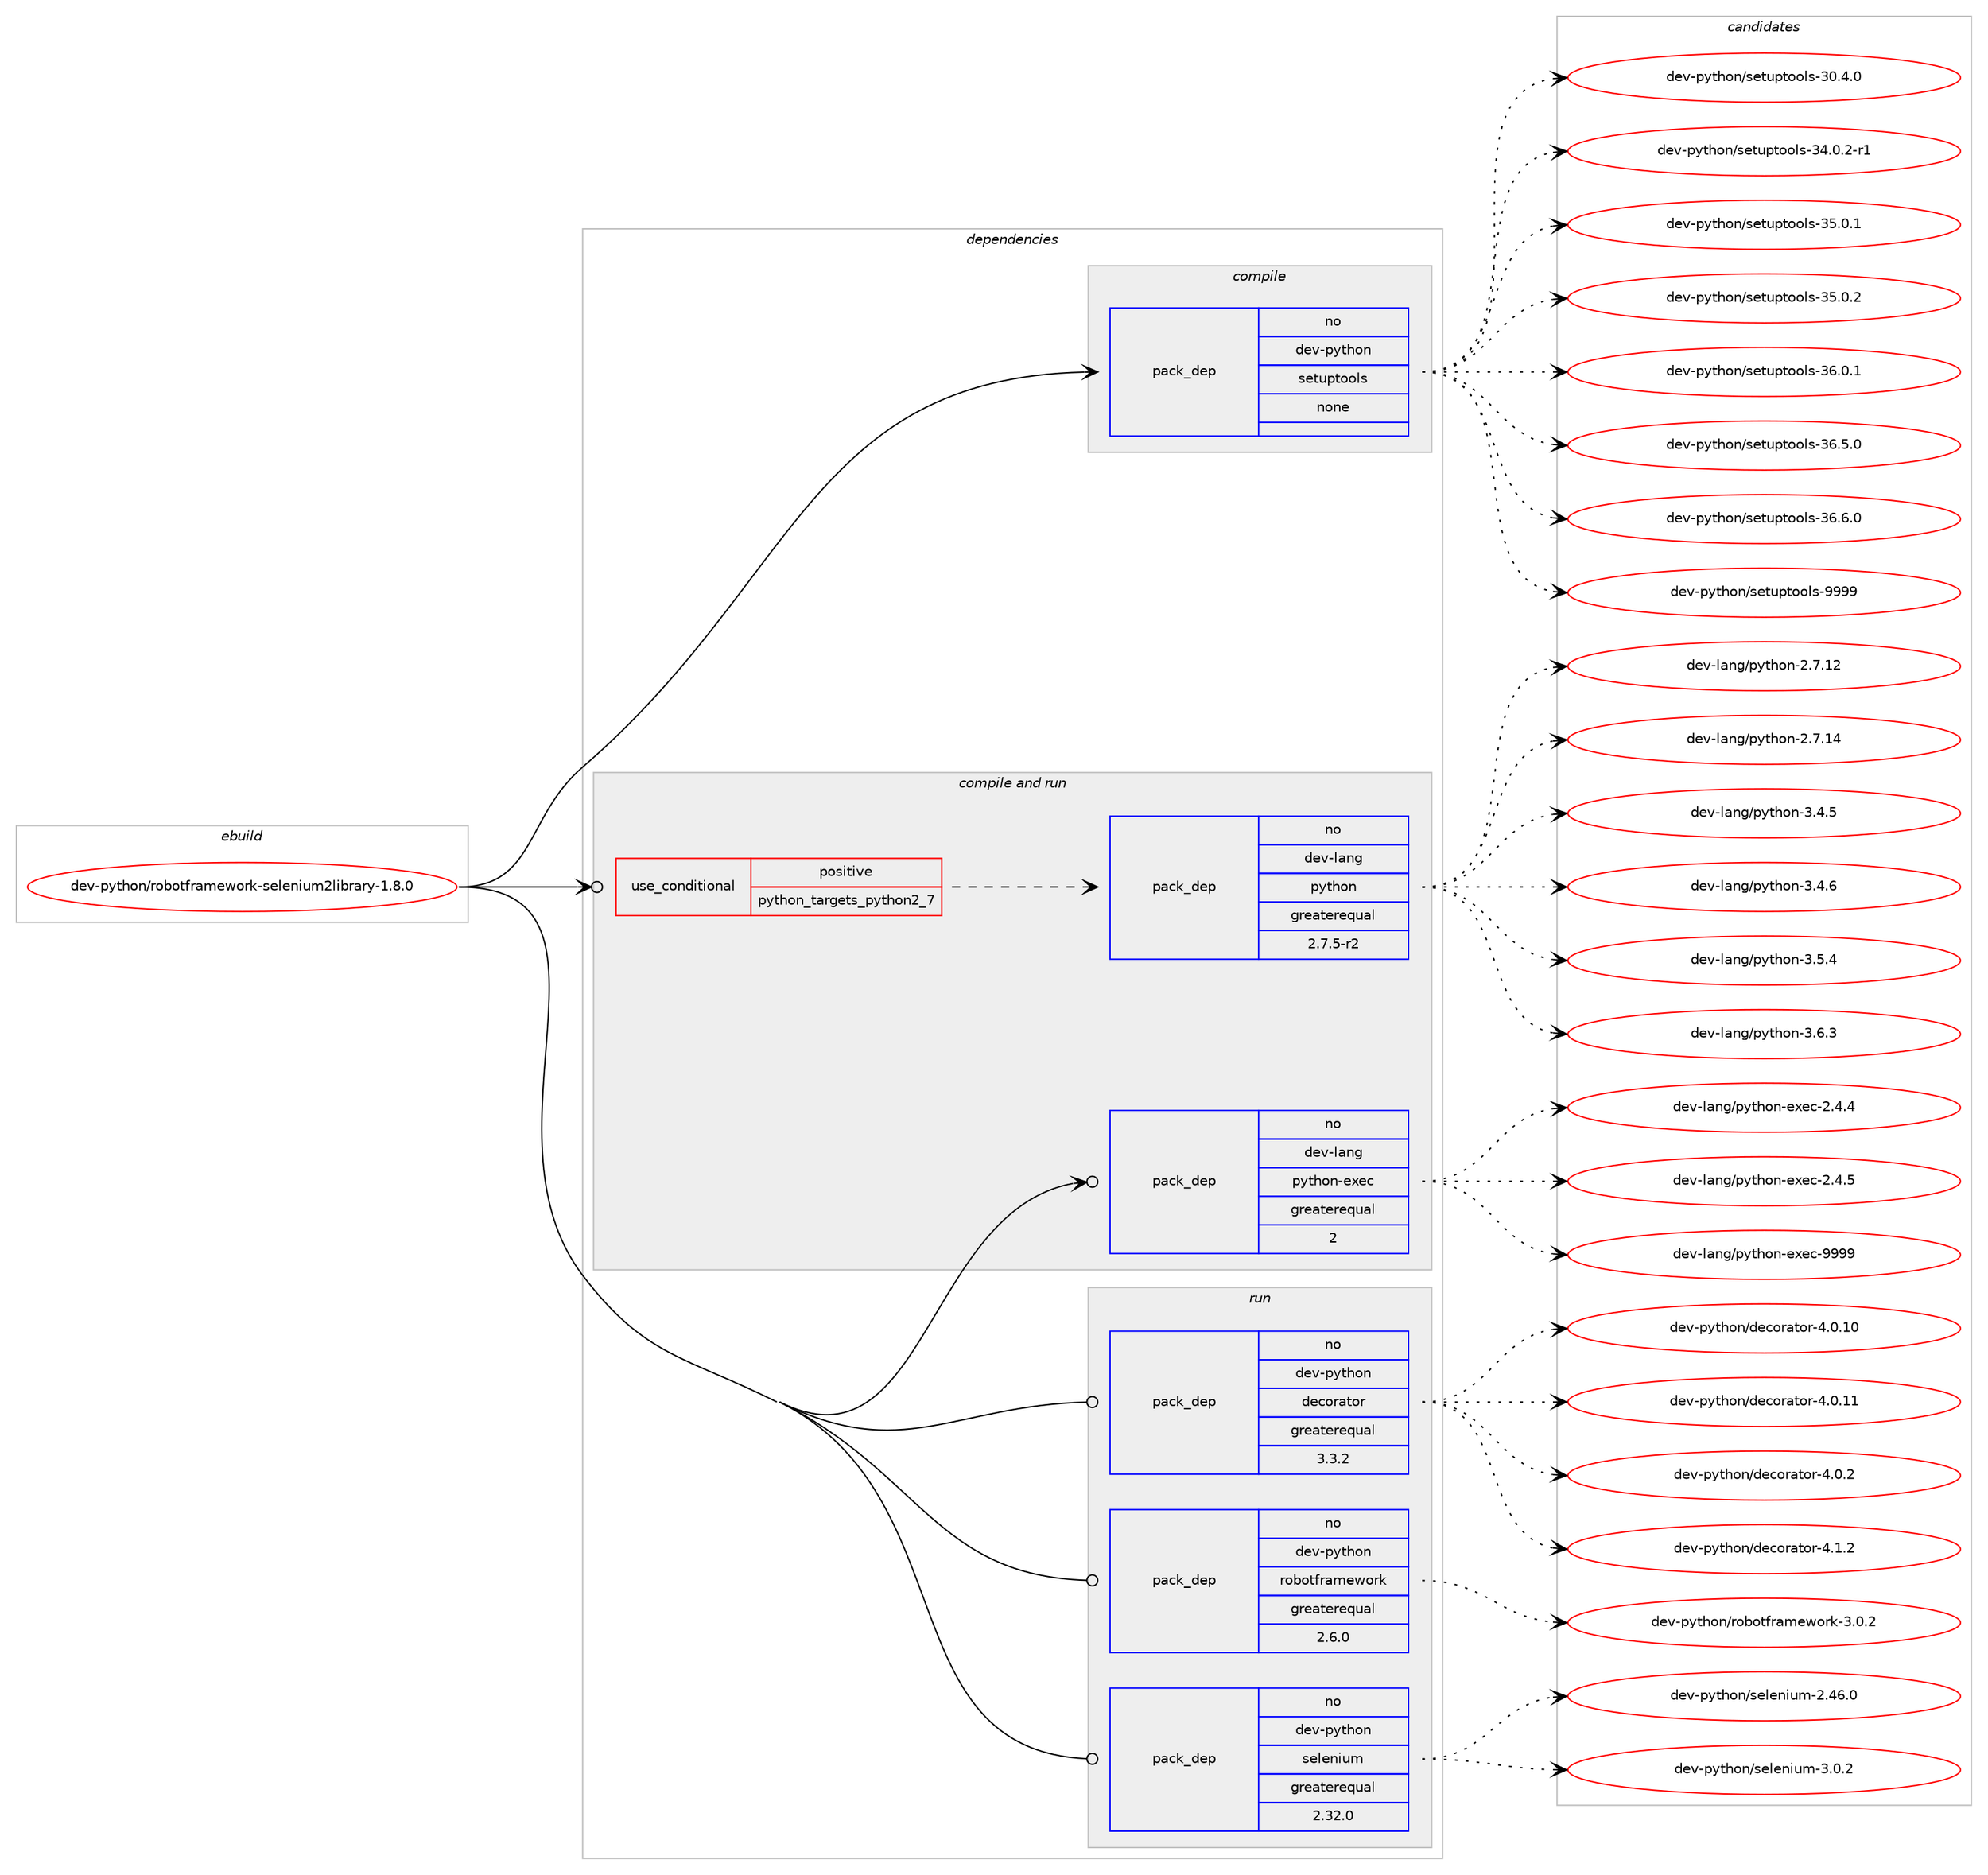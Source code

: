 digraph prolog {

# *************
# Graph options
# *************

newrank=true;
concentrate=true;
compound=true;
graph [rankdir=LR,fontname=Helvetica,fontsize=10,ranksep=1.5];#, ranksep=2.5, nodesep=0.2];
edge  [arrowhead=vee];
node  [fontname=Helvetica,fontsize=10];

# **********
# The ebuild
# **********

subgraph cluster_leftcol {
color=gray;
rank=same;
label=<<i>ebuild</i>>;
id [label="dev-python/robotframework-selenium2library-1.8.0", color=red, width=4, href="../dev-python/robotframework-selenium2library-1.8.0.svg"];
}

# ****************
# The dependencies
# ****************

subgraph cluster_midcol {
color=gray;
label=<<i>dependencies</i>>;
subgraph cluster_compile {
fillcolor="#eeeeee";
style=filled;
label=<<i>compile</i>>;
subgraph pack140669 {
dependency185761 [label=<<TABLE BORDER="0" CELLBORDER="1" CELLSPACING="0" CELLPADDING="4" WIDTH="220"><TR><TD ROWSPAN="6" CELLPADDING="30">pack_dep</TD></TR><TR><TD WIDTH="110">no</TD></TR><TR><TD>dev-python</TD></TR><TR><TD>setuptools</TD></TR><TR><TD>none</TD></TR><TR><TD></TD></TR></TABLE>>, shape=none, color=blue];
}
id:e -> dependency185761:w [weight=20,style="solid",arrowhead="vee"];
}
subgraph cluster_compileandrun {
fillcolor="#eeeeee";
style=filled;
label=<<i>compile and run</i>>;
subgraph cond41138 {
dependency185762 [label=<<TABLE BORDER="0" CELLBORDER="1" CELLSPACING="0" CELLPADDING="4"><TR><TD ROWSPAN="3" CELLPADDING="10">use_conditional</TD></TR><TR><TD>positive</TD></TR><TR><TD>python_targets_python2_7</TD></TR></TABLE>>, shape=none, color=red];
subgraph pack140670 {
dependency185763 [label=<<TABLE BORDER="0" CELLBORDER="1" CELLSPACING="0" CELLPADDING="4" WIDTH="220"><TR><TD ROWSPAN="6" CELLPADDING="30">pack_dep</TD></TR><TR><TD WIDTH="110">no</TD></TR><TR><TD>dev-lang</TD></TR><TR><TD>python</TD></TR><TR><TD>greaterequal</TD></TR><TR><TD>2.7.5-r2</TD></TR></TABLE>>, shape=none, color=blue];
}
dependency185762:e -> dependency185763:w [weight=20,style="dashed",arrowhead="vee"];
}
id:e -> dependency185762:w [weight=20,style="solid",arrowhead="odotvee"];
subgraph pack140671 {
dependency185764 [label=<<TABLE BORDER="0" CELLBORDER="1" CELLSPACING="0" CELLPADDING="4" WIDTH="220"><TR><TD ROWSPAN="6" CELLPADDING="30">pack_dep</TD></TR><TR><TD WIDTH="110">no</TD></TR><TR><TD>dev-lang</TD></TR><TR><TD>python-exec</TD></TR><TR><TD>greaterequal</TD></TR><TR><TD>2</TD></TR></TABLE>>, shape=none, color=blue];
}
id:e -> dependency185764:w [weight=20,style="solid",arrowhead="odotvee"];
}
subgraph cluster_run {
fillcolor="#eeeeee";
style=filled;
label=<<i>run</i>>;
subgraph pack140672 {
dependency185765 [label=<<TABLE BORDER="0" CELLBORDER="1" CELLSPACING="0" CELLPADDING="4" WIDTH="220"><TR><TD ROWSPAN="6" CELLPADDING="30">pack_dep</TD></TR><TR><TD WIDTH="110">no</TD></TR><TR><TD>dev-python</TD></TR><TR><TD>decorator</TD></TR><TR><TD>greaterequal</TD></TR><TR><TD>3.3.2</TD></TR></TABLE>>, shape=none, color=blue];
}
id:e -> dependency185765:w [weight=20,style="solid",arrowhead="odot"];
subgraph pack140673 {
dependency185766 [label=<<TABLE BORDER="0" CELLBORDER="1" CELLSPACING="0" CELLPADDING="4" WIDTH="220"><TR><TD ROWSPAN="6" CELLPADDING="30">pack_dep</TD></TR><TR><TD WIDTH="110">no</TD></TR><TR><TD>dev-python</TD></TR><TR><TD>robotframework</TD></TR><TR><TD>greaterequal</TD></TR><TR><TD>2.6.0</TD></TR></TABLE>>, shape=none, color=blue];
}
id:e -> dependency185766:w [weight=20,style="solid",arrowhead="odot"];
subgraph pack140674 {
dependency185767 [label=<<TABLE BORDER="0" CELLBORDER="1" CELLSPACING="0" CELLPADDING="4" WIDTH="220"><TR><TD ROWSPAN="6" CELLPADDING="30">pack_dep</TD></TR><TR><TD WIDTH="110">no</TD></TR><TR><TD>dev-python</TD></TR><TR><TD>selenium</TD></TR><TR><TD>greaterequal</TD></TR><TR><TD>2.32.0</TD></TR></TABLE>>, shape=none, color=blue];
}
id:e -> dependency185767:w [weight=20,style="solid",arrowhead="odot"];
}
}

# **************
# The candidates
# **************

subgraph cluster_choices {
rank=same;
color=gray;
label=<<i>candidates</i>>;

subgraph choice140669 {
color=black;
nodesep=1;
choice100101118451121211161041111104711510111611711211611111110811545514846524648 [label="dev-python/setuptools-30.4.0", color=red, width=4,href="../dev-python/setuptools-30.4.0.svg"];
choice1001011184511212111610411111047115101116117112116111111108115455152464846504511449 [label="dev-python/setuptools-34.0.2-r1", color=red, width=4,href="../dev-python/setuptools-34.0.2-r1.svg"];
choice100101118451121211161041111104711510111611711211611111110811545515346484649 [label="dev-python/setuptools-35.0.1", color=red, width=4,href="../dev-python/setuptools-35.0.1.svg"];
choice100101118451121211161041111104711510111611711211611111110811545515346484650 [label="dev-python/setuptools-35.0.2", color=red, width=4,href="../dev-python/setuptools-35.0.2.svg"];
choice100101118451121211161041111104711510111611711211611111110811545515446484649 [label="dev-python/setuptools-36.0.1", color=red, width=4,href="../dev-python/setuptools-36.0.1.svg"];
choice100101118451121211161041111104711510111611711211611111110811545515446534648 [label="dev-python/setuptools-36.5.0", color=red, width=4,href="../dev-python/setuptools-36.5.0.svg"];
choice100101118451121211161041111104711510111611711211611111110811545515446544648 [label="dev-python/setuptools-36.6.0", color=red, width=4,href="../dev-python/setuptools-36.6.0.svg"];
choice10010111845112121116104111110471151011161171121161111111081154557575757 [label="dev-python/setuptools-9999", color=red, width=4,href="../dev-python/setuptools-9999.svg"];
dependency185761:e -> choice100101118451121211161041111104711510111611711211611111110811545514846524648:w [style=dotted,weight="100"];
dependency185761:e -> choice1001011184511212111610411111047115101116117112116111111108115455152464846504511449:w [style=dotted,weight="100"];
dependency185761:e -> choice100101118451121211161041111104711510111611711211611111110811545515346484649:w [style=dotted,weight="100"];
dependency185761:e -> choice100101118451121211161041111104711510111611711211611111110811545515346484650:w [style=dotted,weight="100"];
dependency185761:e -> choice100101118451121211161041111104711510111611711211611111110811545515446484649:w [style=dotted,weight="100"];
dependency185761:e -> choice100101118451121211161041111104711510111611711211611111110811545515446534648:w [style=dotted,weight="100"];
dependency185761:e -> choice100101118451121211161041111104711510111611711211611111110811545515446544648:w [style=dotted,weight="100"];
dependency185761:e -> choice10010111845112121116104111110471151011161171121161111111081154557575757:w [style=dotted,weight="100"];
}
subgraph choice140670 {
color=black;
nodesep=1;
choice10010111845108971101034711212111610411111045504655464950 [label="dev-lang/python-2.7.12", color=red, width=4,href="../dev-lang/python-2.7.12.svg"];
choice10010111845108971101034711212111610411111045504655464952 [label="dev-lang/python-2.7.14", color=red, width=4,href="../dev-lang/python-2.7.14.svg"];
choice100101118451089711010347112121116104111110455146524653 [label="dev-lang/python-3.4.5", color=red, width=4,href="../dev-lang/python-3.4.5.svg"];
choice100101118451089711010347112121116104111110455146524654 [label="dev-lang/python-3.4.6", color=red, width=4,href="../dev-lang/python-3.4.6.svg"];
choice100101118451089711010347112121116104111110455146534652 [label="dev-lang/python-3.5.4", color=red, width=4,href="../dev-lang/python-3.5.4.svg"];
choice100101118451089711010347112121116104111110455146544651 [label="dev-lang/python-3.6.3", color=red, width=4,href="../dev-lang/python-3.6.3.svg"];
dependency185763:e -> choice10010111845108971101034711212111610411111045504655464950:w [style=dotted,weight="100"];
dependency185763:e -> choice10010111845108971101034711212111610411111045504655464952:w [style=dotted,weight="100"];
dependency185763:e -> choice100101118451089711010347112121116104111110455146524653:w [style=dotted,weight="100"];
dependency185763:e -> choice100101118451089711010347112121116104111110455146524654:w [style=dotted,weight="100"];
dependency185763:e -> choice100101118451089711010347112121116104111110455146534652:w [style=dotted,weight="100"];
dependency185763:e -> choice100101118451089711010347112121116104111110455146544651:w [style=dotted,weight="100"];
}
subgraph choice140671 {
color=black;
nodesep=1;
choice1001011184510897110103471121211161041111104510112010199455046524652 [label="dev-lang/python-exec-2.4.4", color=red, width=4,href="../dev-lang/python-exec-2.4.4.svg"];
choice1001011184510897110103471121211161041111104510112010199455046524653 [label="dev-lang/python-exec-2.4.5", color=red, width=4,href="../dev-lang/python-exec-2.4.5.svg"];
choice10010111845108971101034711212111610411111045101120101994557575757 [label="dev-lang/python-exec-9999", color=red, width=4,href="../dev-lang/python-exec-9999.svg"];
dependency185764:e -> choice1001011184510897110103471121211161041111104510112010199455046524652:w [style=dotted,weight="100"];
dependency185764:e -> choice1001011184510897110103471121211161041111104510112010199455046524653:w [style=dotted,weight="100"];
dependency185764:e -> choice10010111845108971101034711212111610411111045101120101994557575757:w [style=dotted,weight="100"];
}
subgraph choice140672 {
color=black;
nodesep=1;
choice1001011184511212111610411111047100101991111149711611111445524648464948 [label="dev-python/decorator-4.0.10", color=red, width=4,href="../dev-python/decorator-4.0.10.svg"];
choice1001011184511212111610411111047100101991111149711611111445524648464949 [label="dev-python/decorator-4.0.11", color=red, width=4,href="../dev-python/decorator-4.0.11.svg"];
choice10010111845112121116104111110471001019911111497116111114455246484650 [label="dev-python/decorator-4.0.2", color=red, width=4,href="../dev-python/decorator-4.0.2.svg"];
choice10010111845112121116104111110471001019911111497116111114455246494650 [label="dev-python/decorator-4.1.2", color=red, width=4,href="../dev-python/decorator-4.1.2.svg"];
dependency185765:e -> choice1001011184511212111610411111047100101991111149711611111445524648464948:w [style=dotted,weight="100"];
dependency185765:e -> choice1001011184511212111610411111047100101991111149711611111445524648464949:w [style=dotted,weight="100"];
dependency185765:e -> choice10010111845112121116104111110471001019911111497116111114455246484650:w [style=dotted,weight="100"];
dependency185765:e -> choice10010111845112121116104111110471001019911111497116111114455246494650:w [style=dotted,weight="100"];
}
subgraph choice140673 {
color=black;
nodesep=1;
choice10010111845112121116104111110471141119811111610211497109101119111114107455146484650 [label="dev-python/robotframework-3.0.2", color=red, width=4,href="../dev-python/robotframework-3.0.2.svg"];
dependency185766:e -> choice10010111845112121116104111110471141119811111610211497109101119111114107455146484650:w [style=dotted,weight="100"];
}
subgraph choice140674 {
color=black;
nodesep=1;
choice100101118451121211161041111104711510110810111010511710945504652544648 [label="dev-python/selenium-2.46.0", color=red, width=4,href="../dev-python/selenium-2.46.0.svg"];
choice1001011184511212111610411111047115101108101110105117109455146484650 [label="dev-python/selenium-3.0.2", color=red, width=4,href="../dev-python/selenium-3.0.2.svg"];
dependency185767:e -> choice100101118451121211161041111104711510110810111010511710945504652544648:w [style=dotted,weight="100"];
dependency185767:e -> choice1001011184511212111610411111047115101108101110105117109455146484650:w [style=dotted,weight="100"];
}
}

}
